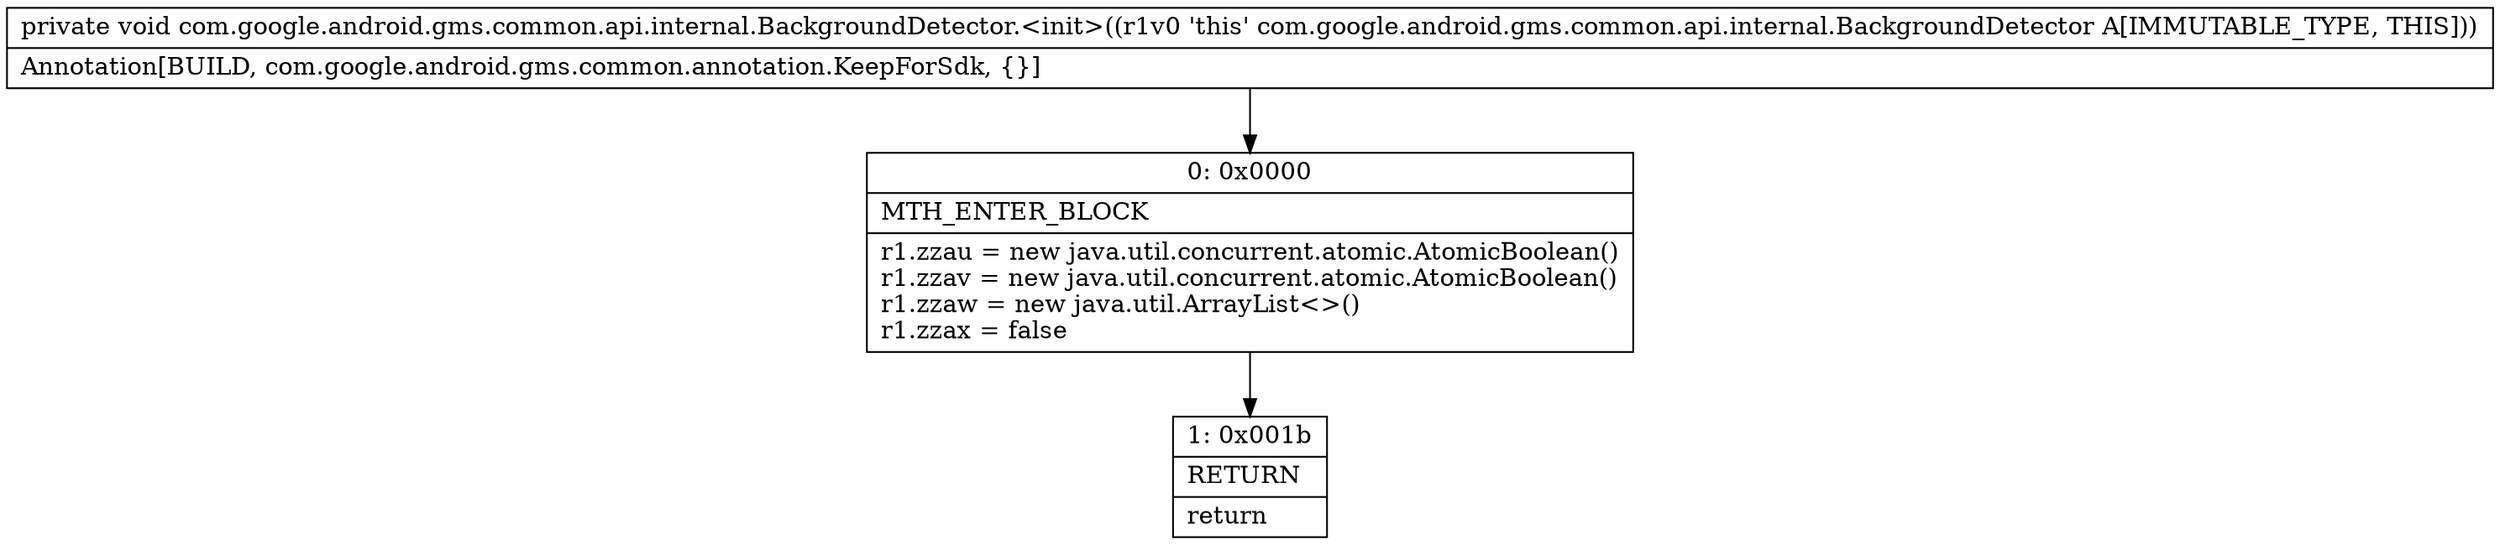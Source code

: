 digraph "CFG forcom.google.android.gms.common.api.internal.BackgroundDetector.\<init\>()V" {
Node_0 [shape=record,label="{0\:\ 0x0000|MTH_ENTER_BLOCK\l|r1.zzau = new java.util.concurrent.atomic.AtomicBoolean()\lr1.zzav = new java.util.concurrent.atomic.AtomicBoolean()\lr1.zzaw = new java.util.ArrayList\<\>()\lr1.zzax = false\l}"];
Node_1 [shape=record,label="{1\:\ 0x001b|RETURN\l|return\l}"];
MethodNode[shape=record,label="{private void com.google.android.gms.common.api.internal.BackgroundDetector.\<init\>((r1v0 'this' com.google.android.gms.common.api.internal.BackgroundDetector A[IMMUTABLE_TYPE, THIS]))  | Annotation[BUILD, com.google.android.gms.common.annotation.KeepForSdk, \{\}]\l}"];
MethodNode -> Node_0;
Node_0 -> Node_1;
}

